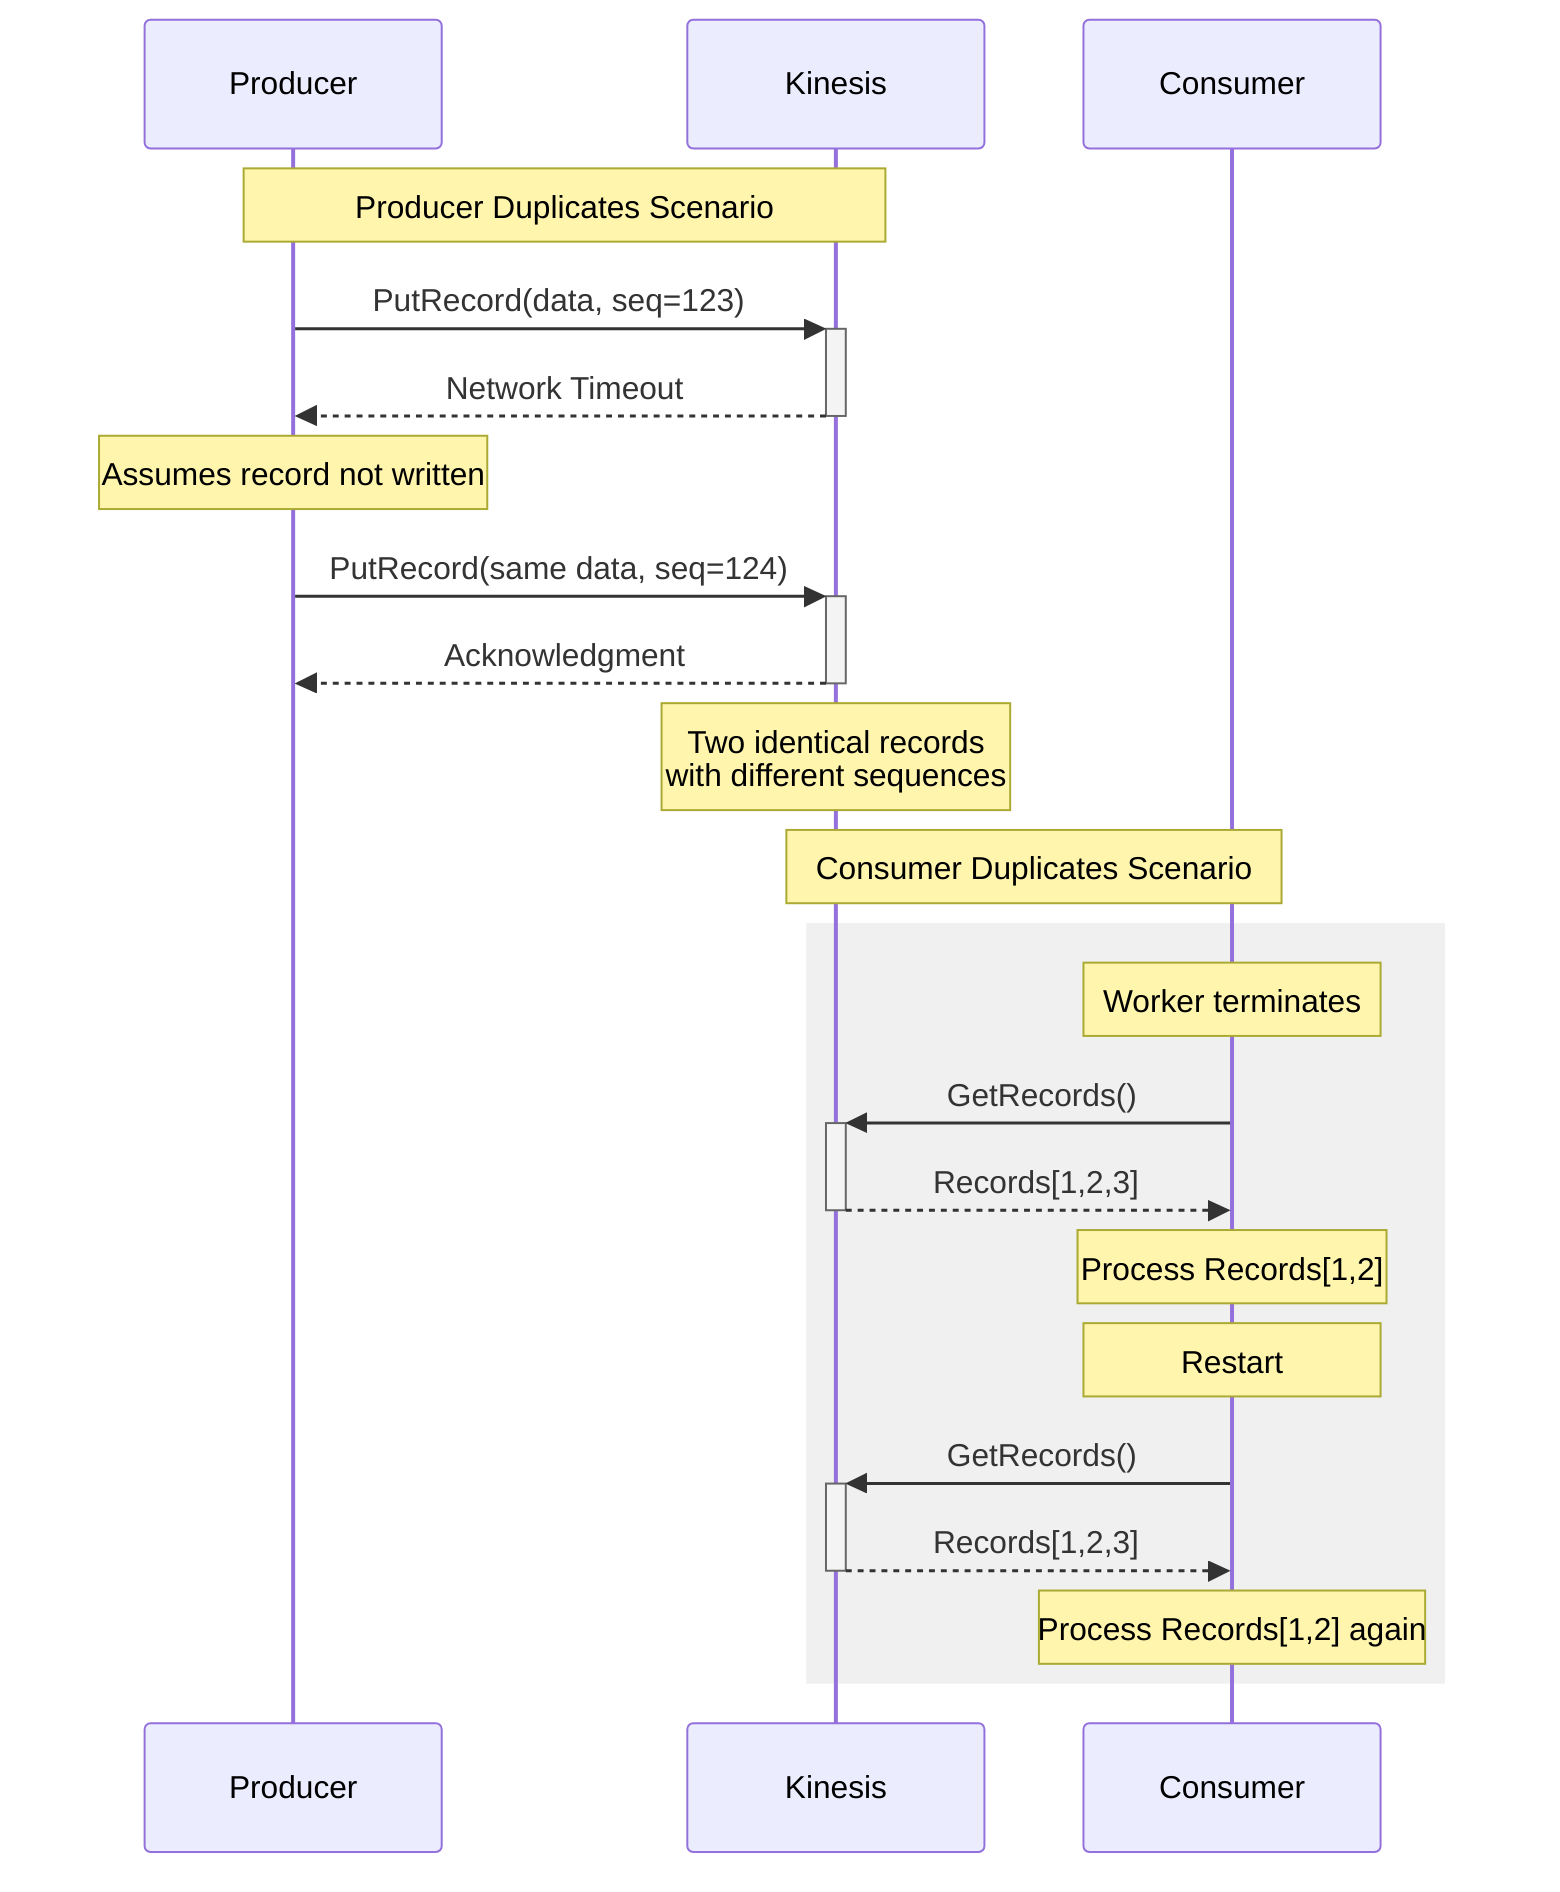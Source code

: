 sequenceDiagram
    participant P as Producer
    participant K as Kinesis
    participant C as Consumer
    
    Note over P,K: Producer Duplicates Scenario
    P->>+K: PutRecord(data, seq=123)
    K-->>-P: Network Timeout
    Note over P: Assumes record not written
    P->>+K: PutRecord(same data, seq=124)
    K-->>-P: Acknowledgment
    Note over K: Two identical records<br/>with different sequences

    Note over K,C: Consumer Duplicates Scenario
    rect rgb(240, 240, 240)
        Note over C: Worker terminates
        C->>+K: GetRecords()
        K-->>-C: Records[1,2,3]
        Note over C: Process Records[1,2]
        Note over C: Restart
        C->>+K: GetRecords()
        K-->>-C: Records[1,2,3]
        Note over C: Process Records[1,2] again
    end